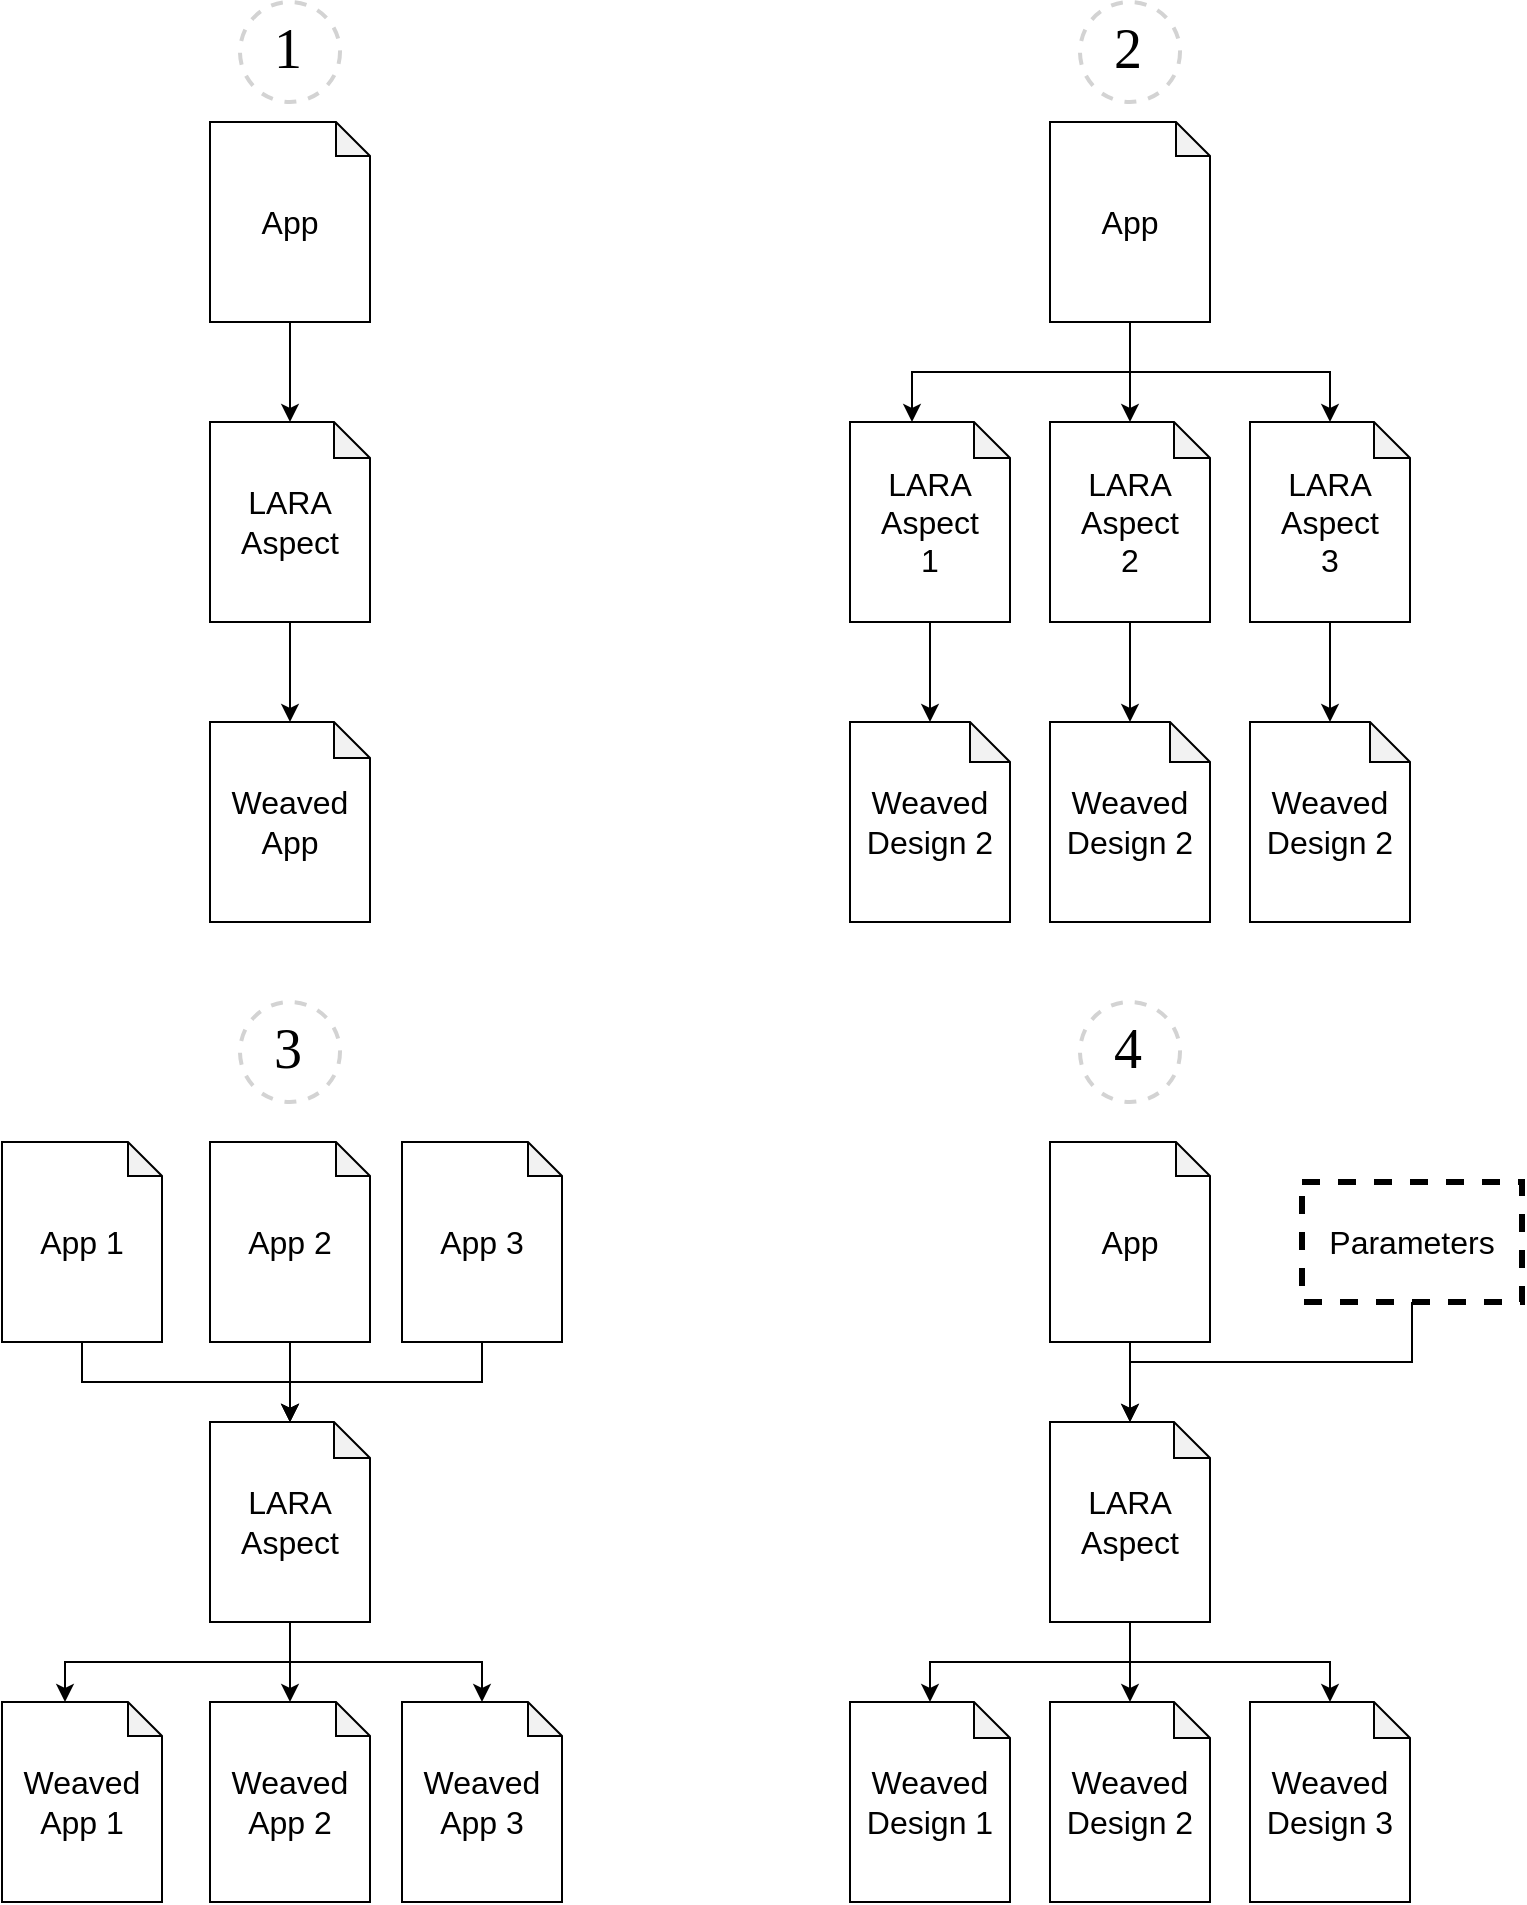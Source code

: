 <mxfile version="13.1.3">
    <diagram id="6hGFLwfOUW9BJ-s0fimq" name="Page-1">
        <mxGraphModel dx="1125" dy="1724" grid="1" gridSize="10" guides="1" tooltips="1" connect="1" arrows="1" fold="1" page="1" pageScale="1" pageWidth="827" pageHeight="1169" math="0" shadow="0">
            <root>
                <mxCell id="0"/>
                <mxCell id="1" parent="0"/>
                <mxCell id="12" style="edgeStyle=orthogonalEdgeStyle;rounded=0;orthogonalLoop=1;jettySize=auto;html=1;exitX=0.5;exitY=1;exitDx=0;exitDy=0;exitPerimeter=0;entryX=0;entryY=0;entryDx=31;entryDy=0;entryPerimeter=0;" edge="1" parent="1" source="6" target="7">
                    <mxGeometry relative="1" as="geometry"/>
                </mxCell>
                <mxCell id="13" style="edgeStyle=orthogonalEdgeStyle;rounded=0;orthogonalLoop=1;jettySize=auto;html=1;exitX=0.5;exitY=1;exitDx=0;exitDy=0;exitPerimeter=0;entryX=0.5;entryY=0;entryDx=0;entryDy=0;entryPerimeter=0;" edge="1" parent="1" source="6" target="10">
                    <mxGeometry relative="1" as="geometry"/>
                </mxCell>
                <mxCell id="14" style="edgeStyle=orthogonalEdgeStyle;rounded=0;orthogonalLoop=1;jettySize=auto;html=1;exitX=0.5;exitY=1;exitDx=0;exitDy=0;exitPerimeter=0;entryX=0.5;entryY=0;entryDx=0;entryDy=0;entryPerimeter=0;" edge="1" parent="1" source="6" target="11">
                    <mxGeometry relative="1" as="geometry"/>
                </mxCell>
                <mxCell id="6" value="&lt;span style=&quot;font-size: 16px&quot;&gt;App&lt;/span&gt;" style="shape=note;whiteSpace=wrap;html=1;backgroundOutline=1;darkOpacity=0.05;size=17;" vertex="1" parent="1">
                    <mxGeometry x="534" y="60" width="80" height="100" as="geometry"/>
                </mxCell>
                <mxCell id="24" style="edgeStyle=orthogonalEdgeStyle;rounded=0;orthogonalLoop=1;jettySize=auto;html=1;exitX=0.5;exitY=1;exitDx=0;exitDy=0;exitPerimeter=0;entryX=0.5;entryY=0;entryDx=0;entryDy=0;entryPerimeter=0;" edge="1" parent="1" source="7" target="22">
                    <mxGeometry relative="1" as="geometry"/>
                </mxCell>
                <mxCell id="7" value="&lt;span style=&quot;font-size: 16px&quot;&gt;LARA&lt;br&gt;Aspect&lt;br&gt;1&lt;br&gt;&lt;/span&gt;" style="shape=note;whiteSpace=wrap;html=1;backgroundOutline=1;darkOpacity=0.05;size=18;" vertex="1" parent="1">
                    <mxGeometry x="434" y="210" width="80" height="100" as="geometry"/>
                </mxCell>
                <mxCell id="17" style="edgeStyle=orthogonalEdgeStyle;rounded=0;orthogonalLoop=1;jettySize=auto;html=1;exitX=0.5;exitY=1;exitDx=0;exitDy=0;exitPerimeter=0;entryX=0.5;entryY=0;entryDx=0;entryDy=0;entryPerimeter=0;" edge="1" parent="1" source="10" target="15">
                    <mxGeometry relative="1" as="geometry"/>
                </mxCell>
                <mxCell id="10" value="&lt;span style=&quot;font-size: 16px&quot;&gt;LARA&lt;br&gt;Aspect&lt;br&gt;2&lt;br&gt;&lt;/span&gt;" style="shape=note;whiteSpace=wrap;html=1;backgroundOutline=1;darkOpacity=0.05;size=18;" vertex="1" parent="1">
                    <mxGeometry x="534" y="210" width="80" height="100" as="geometry"/>
                </mxCell>
                <mxCell id="25" style="edgeStyle=orthogonalEdgeStyle;rounded=0;orthogonalLoop=1;jettySize=auto;html=1;exitX=0.5;exitY=1;exitDx=0;exitDy=0;exitPerimeter=0;entryX=0.5;entryY=0;entryDx=0;entryDy=0;entryPerimeter=0;" edge="1" parent="1" source="11" target="23">
                    <mxGeometry relative="1" as="geometry"/>
                </mxCell>
                <mxCell id="11" value="&lt;span style=&quot;font-size: 16px&quot;&gt;LARA&lt;br&gt;Aspect&lt;br&gt;3&lt;br&gt;&lt;/span&gt;" style="shape=note;whiteSpace=wrap;html=1;backgroundOutline=1;darkOpacity=0.05;size=18;" vertex="1" parent="1">
                    <mxGeometry x="634" y="210" width="80" height="100" as="geometry"/>
                </mxCell>
                <mxCell id="15" value="&lt;span style=&quot;font-size: 16px&quot;&gt;Weaved Design 2&lt;/span&gt;" style="shape=note;whiteSpace=wrap;html=1;backgroundOutline=1;darkOpacity=0.05;size=20;" vertex="1" parent="1">
                    <mxGeometry x="534" y="360" width="80" height="100" as="geometry"/>
                </mxCell>
                <mxCell id="26" style="edgeStyle=orthogonalEdgeStyle;rounded=0;orthogonalLoop=1;jettySize=auto;html=1;exitX=0.5;exitY=1;exitDx=0;exitDy=0;exitPerimeter=0;" edge="1" parent="1" source="20" target="21">
                    <mxGeometry relative="1" as="geometry"/>
                </mxCell>
                <mxCell id="20" value="&lt;span style=&quot;font-size: 16px&quot;&gt;App&lt;/span&gt;" style="shape=note;whiteSpace=wrap;html=1;backgroundOutline=1;darkOpacity=0.05;size=17;" vertex="1" parent="1">
                    <mxGeometry x="114" y="60" width="80" height="100" as="geometry"/>
                </mxCell>
                <mxCell id="28" style="edgeStyle=orthogonalEdgeStyle;rounded=0;orthogonalLoop=1;jettySize=auto;html=1;exitX=0.5;exitY=1;exitDx=0;exitDy=0;exitPerimeter=0;entryX=0.5;entryY=0;entryDx=0;entryDy=0;entryPerimeter=0;" edge="1" parent="1" source="21" target="27">
                    <mxGeometry relative="1" as="geometry"/>
                </mxCell>
                <mxCell id="21" value="&lt;span style=&quot;font-size: 16px&quot;&gt;LARA&lt;br&gt;Aspect&lt;br&gt;&lt;/span&gt;" style="shape=note;whiteSpace=wrap;html=1;backgroundOutline=1;darkOpacity=0.05;size=18;" vertex="1" parent="1">
                    <mxGeometry x="114" y="210" width="80" height="100" as="geometry"/>
                </mxCell>
                <mxCell id="22" value="&lt;span style=&quot;font-size: 16px&quot;&gt;Weaved Design 2&lt;/span&gt;" style="shape=note;whiteSpace=wrap;html=1;backgroundOutline=1;darkOpacity=0.05;size=20;" vertex="1" parent="1">
                    <mxGeometry x="434" y="360" width="80" height="100" as="geometry"/>
                </mxCell>
                <mxCell id="23" value="&lt;span style=&quot;font-size: 16px&quot;&gt;Weaved Design 2&lt;/span&gt;" style="shape=note;whiteSpace=wrap;html=1;backgroundOutline=1;darkOpacity=0.05;size=20;" vertex="1" parent="1">
                    <mxGeometry x="634" y="360" width="80" height="100" as="geometry"/>
                </mxCell>
                <mxCell id="27" value="&lt;span style=&quot;font-size: 16px&quot;&gt;Weaved App&lt;br&gt;&lt;/span&gt;" style="shape=note;whiteSpace=wrap;html=1;backgroundOutline=1;darkOpacity=0.05;size=18;" vertex="1" parent="1">
                    <mxGeometry x="114" y="360" width="80" height="100" as="geometry"/>
                </mxCell>
                <mxCell id="37" style="edgeStyle=orthogonalEdgeStyle;rounded=0;orthogonalLoop=1;jettySize=auto;html=1;exitX=0.5;exitY=1;exitDx=0;exitDy=0;exitPerimeter=0;entryX=0.5;entryY=0;entryDx=0;entryDy=0;entryPerimeter=0;" edge="1" parent="1" source="29" target="32">
                    <mxGeometry relative="1" as="geometry"/>
                </mxCell>
                <mxCell id="29" value="&lt;span style=&quot;font-size: 16px&quot;&gt;App 2&lt;/span&gt;" style="shape=note;whiteSpace=wrap;html=1;backgroundOutline=1;darkOpacity=0.05;size=17;" vertex="1" parent="1">
                    <mxGeometry x="114" y="570" width="80" height="100" as="geometry"/>
                </mxCell>
                <mxCell id="36" style="edgeStyle=orthogonalEdgeStyle;rounded=0;orthogonalLoop=1;jettySize=auto;html=1;exitX=0.5;exitY=1;exitDx=0;exitDy=0;exitPerimeter=0;" edge="1" parent="1" source="30" target="32">
                    <mxGeometry relative="1" as="geometry"/>
                </mxCell>
                <mxCell id="30" value="&lt;span style=&quot;font-size: 16px&quot;&gt;App 1&lt;/span&gt;" style="shape=note;whiteSpace=wrap;html=1;backgroundOutline=1;darkOpacity=0.05;size=17;" vertex="1" parent="1">
                    <mxGeometry x="10" y="570" width="80" height="100" as="geometry"/>
                </mxCell>
                <mxCell id="38" style="edgeStyle=orthogonalEdgeStyle;rounded=0;orthogonalLoop=1;jettySize=auto;html=1;exitX=0.5;exitY=1;exitDx=0;exitDy=0;exitPerimeter=0;entryX=0.5;entryY=0;entryDx=0;entryDy=0;entryPerimeter=0;" edge="1" parent="1" source="31" target="32">
                    <mxGeometry relative="1" as="geometry"/>
                </mxCell>
                <mxCell id="31" value="&lt;span style=&quot;font-size: 16px&quot;&gt;App 3&lt;/span&gt;" style="shape=note;whiteSpace=wrap;html=1;backgroundOutline=1;darkOpacity=0.05;size=17;" vertex="1" parent="1">
                    <mxGeometry x="210" y="570" width="80" height="100" as="geometry"/>
                </mxCell>
                <mxCell id="40" style="edgeStyle=orthogonalEdgeStyle;rounded=0;orthogonalLoop=1;jettySize=auto;html=1;exitX=0.5;exitY=1;exitDx=0;exitDy=0;exitPerimeter=0;entryX=0.5;entryY=0;entryDx=0;entryDy=0;entryPerimeter=0;" edge="1" parent="1" source="32" target="33">
                    <mxGeometry relative="1" as="geometry"/>
                </mxCell>
                <mxCell id="41" style="edgeStyle=orthogonalEdgeStyle;rounded=0;orthogonalLoop=1;jettySize=auto;html=1;exitX=0.5;exitY=1;exitDx=0;exitDy=0;exitPerimeter=0;entryX=0.5;entryY=0;entryDx=0;entryDy=0;entryPerimeter=0;" edge="1" parent="1" source="32" target="35">
                    <mxGeometry relative="1" as="geometry"/>
                </mxCell>
                <mxCell id="42" style="edgeStyle=orthogonalEdgeStyle;rounded=0;orthogonalLoop=1;jettySize=auto;html=1;exitX=0.5;exitY=1;exitDx=0;exitDy=0;exitPerimeter=0;entryX=0;entryY=0;entryDx=31.5;entryDy=0;entryPerimeter=0;" edge="1" parent="1" source="32" target="34">
                    <mxGeometry relative="1" as="geometry"/>
                </mxCell>
                <mxCell id="32" value="&lt;span style=&quot;font-size: 16px&quot;&gt;LARA&lt;br&gt;Aspect&lt;br&gt;&lt;/span&gt;" style="shape=note;whiteSpace=wrap;html=1;backgroundOutline=1;darkOpacity=0.05;size=18;" vertex="1" parent="1">
                    <mxGeometry x="114" y="710" width="80" height="100" as="geometry"/>
                </mxCell>
                <mxCell id="33" value="&lt;span style=&quot;font-size: 16px&quot;&gt;Weaved App 2&lt;/span&gt;" style="shape=note;whiteSpace=wrap;html=1;backgroundOutline=1;darkOpacity=0.05;size=17;" vertex="1" parent="1">
                    <mxGeometry x="114" y="850" width="80" height="100" as="geometry"/>
                </mxCell>
                <mxCell id="34" value="&lt;span style=&quot;font-size: 16px&quot;&gt;Weaved App 1&lt;/span&gt;" style="shape=note;whiteSpace=wrap;html=1;backgroundOutline=1;darkOpacity=0.05;size=17;" vertex="1" parent="1">
                    <mxGeometry x="10" y="850" width="80" height="100" as="geometry"/>
                </mxCell>
                <mxCell id="35" value="&lt;span style=&quot;font-size: 16px&quot;&gt;Weaved App 3&lt;/span&gt;" style="shape=note;whiteSpace=wrap;html=1;backgroundOutline=1;darkOpacity=0.05;size=17;" vertex="1" parent="1">
                    <mxGeometry x="210" y="850" width="80" height="100" as="geometry"/>
                </mxCell>
                <mxCell id="43" style="edgeStyle=orthogonalEdgeStyle;rounded=0;orthogonalLoop=1;jettySize=auto;html=1;exitX=0.5;exitY=1;exitDx=0;exitDy=0;exitPerimeter=0;" edge="1" parent="1" source="44" target="46">
                    <mxGeometry relative="1" as="geometry"/>
                </mxCell>
                <mxCell id="44" value="&lt;span style=&quot;font-size: 16px&quot;&gt;App&lt;/span&gt;" style="shape=note;whiteSpace=wrap;html=1;backgroundOutline=1;darkOpacity=0.05;size=17;" vertex="1" parent="1">
                    <mxGeometry x="534" y="570" width="80" height="100" as="geometry"/>
                </mxCell>
                <mxCell id="45" style="edgeStyle=orthogonalEdgeStyle;rounded=0;orthogonalLoop=1;jettySize=auto;html=1;exitX=0.5;exitY=1;exitDx=0;exitDy=0;exitPerimeter=0;entryX=0.5;entryY=0;entryDx=0;entryDy=0;entryPerimeter=0;" edge="1" parent="1" source="46" target="47">
                    <mxGeometry relative="1" as="geometry"/>
                </mxCell>
                <mxCell id="50" style="edgeStyle=orthogonalEdgeStyle;rounded=0;orthogonalLoop=1;jettySize=auto;html=1;exitX=0.5;exitY=1;exitDx=0;exitDy=0;exitPerimeter=0;entryX=0.5;entryY=0;entryDx=0;entryDy=0;entryPerimeter=0;" edge="1" parent="1" source="46" target="48">
                    <mxGeometry relative="1" as="geometry"/>
                </mxCell>
                <mxCell id="51" style="edgeStyle=orthogonalEdgeStyle;rounded=0;orthogonalLoop=1;jettySize=auto;html=1;exitX=0.5;exitY=1;exitDx=0;exitDy=0;exitPerimeter=0;entryX=0.5;entryY=0;entryDx=0;entryDy=0;entryPerimeter=0;" edge="1" parent="1" source="46" target="49">
                    <mxGeometry relative="1" as="geometry"/>
                </mxCell>
                <mxCell id="46" value="&lt;span style=&quot;font-size: 16px&quot;&gt;LARA&lt;br&gt;Aspect&lt;br&gt;&lt;/span&gt;" style="shape=note;whiteSpace=wrap;html=1;backgroundOutline=1;darkOpacity=0.05;size=18;" vertex="1" parent="1">
                    <mxGeometry x="534" y="710" width="80" height="100" as="geometry"/>
                </mxCell>
                <mxCell id="47" value="&lt;span style=&quot;font-size: 16px&quot;&gt;Weaved Design 2&lt;br&gt;&lt;/span&gt;" style="shape=note;whiteSpace=wrap;html=1;backgroundOutline=1;darkOpacity=0.05;size=18;" vertex="1" parent="1">
                    <mxGeometry x="534" y="850" width="80" height="100" as="geometry"/>
                </mxCell>
                <mxCell id="48" value="&lt;span style=&quot;font-size: 16px&quot;&gt;Weaved Design 1&lt;br&gt;&lt;/span&gt;" style="shape=note;whiteSpace=wrap;html=1;backgroundOutline=1;darkOpacity=0.05;size=18;" vertex="1" parent="1">
                    <mxGeometry x="434" y="850" width="80" height="100" as="geometry"/>
                </mxCell>
                <mxCell id="49" value="&lt;span style=&quot;font-size: 16px&quot;&gt;Weaved Design 3&lt;br&gt;&lt;/span&gt;" style="shape=note;whiteSpace=wrap;html=1;backgroundOutline=1;darkOpacity=0.05;size=18;" vertex="1" parent="1">
                    <mxGeometry x="634" y="850" width="80" height="100" as="geometry"/>
                </mxCell>
                <mxCell id="54" style="edgeStyle=orthogonalEdgeStyle;rounded=0;orthogonalLoop=1;jettySize=auto;html=1;exitX=0.5;exitY=1;exitDx=0;exitDy=0;entryX=0.5;entryY=0;entryDx=0;entryDy=0;entryPerimeter=0;" edge="1" parent="1" source="53" target="46">
                    <mxGeometry relative="1" as="geometry"/>
                </mxCell>
                <mxCell id="53" value="&lt;font style=&quot;font-size: 16px&quot;&gt;Parameters&lt;/font&gt;" style="text;html=1;align=center;verticalAlign=middle;whiteSpace=wrap;rounded=0;dashed=1;strokeColor=#000000;strokeWidth=3;" vertex="1" parent="1">
                    <mxGeometry x="660" y="590" width="110" height="60" as="geometry"/>
                </mxCell>
                <mxCell id="55" value="1" style="ellipse;whiteSpace=wrap;html=1;aspect=fixed;strokeWidth=2;fontFamily=Tahoma;spacingBottom=4;spacingRight=2;strokeColor=#d3d3d3;dashed=1;fontSize=28;" vertex="1" parent="1">
                    <mxGeometry x="129" width="50" height="50" as="geometry"/>
                </mxCell>
                <mxCell id="56" value="2" style="ellipse;whiteSpace=wrap;html=1;aspect=fixed;strokeWidth=2;fontFamily=Tahoma;spacingBottom=4;spacingRight=2;strokeColor=#d3d3d3;dashed=1;fontSize=28;" vertex="1" parent="1">
                    <mxGeometry x="549" width="50" height="50" as="geometry"/>
                </mxCell>
                <mxCell id="57" value="3" style="ellipse;whiteSpace=wrap;html=1;aspect=fixed;strokeWidth=2;fontFamily=Tahoma;spacingBottom=4;spacingRight=2;strokeColor=#d3d3d3;dashed=1;fontSize=28;" vertex="1" parent="1">
                    <mxGeometry x="129" y="500" width="50" height="50" as="geometry"/>
                </mxCell>
                <mxCell id="58" value="4" style="ellipse;whiteSpace=wrap;html=1;aspect=fixed;strokeWidth=2;fontFamily=Tahoma;spacingBottom=4;spacingRight=2;strokeColor=#d3d3d3;dashed=1;fontSize=28;" vertex="1" parent="1">
                    <mxGeometry x="549" y="500" width="50" height="50" as="geometry"/>
                </mxCell>
            </root>
        </mxGraphModel>
    </diagram>
</mxfile>